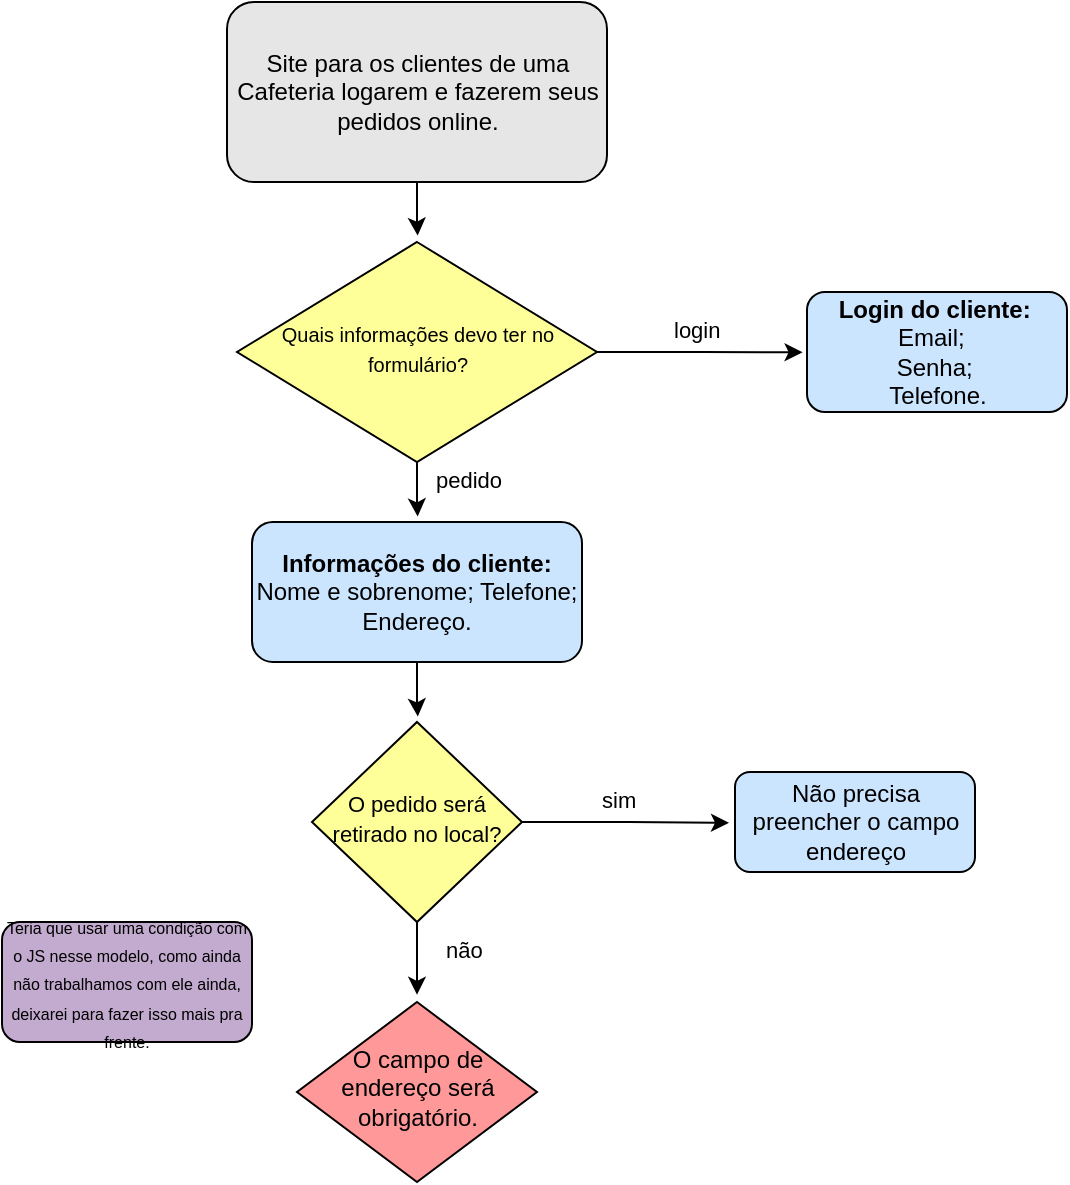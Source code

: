 <mxfile version="26.0.10">
  <diagram id="C5RBs43oDa-KdzZeNtuy" name="Page-1">
    <mxGraphModel dx="1360" dy="643" grid="1" gridSize="10" guides="1" tooltips="1" connect="1" arrows="1" fold="1" page="1" pageScale="1" pageWidth="827" pageHeight="1169" math="0" shadow="0">
      <root>
        <mxCell id="WIyWlLk6GJQsqaUBKTNV-0" />
        <mxCell id="WIyWlLk6GJQsqaUBKTNV-1" parent="WIyWlLk6GJQsqaUBKTNV-0" />
        <mxCell id="WIyWlLk6GJQsqaUBKTNV-3" value="Site para os clientes de uma Cafeteria logarem e fazerem seus pedidos online." style="rounded=1;whiteSpace=wrap;html=1;fontSize=12;glass=0;strokeWidth=1;shadow=0;fillColor=light-dark(#E6E6E6,var(--ge-dark-color, #121212));" parent="WIyWlLk6GJQsqaUBKTNV-1" vertex="1">
          <mxGeometry x="292.5" y="60" width="190" height="90" as="geometry" />
        </mxCell>
        <mxCell id="WIyWlLk6GJQsqaUBKTNV-6" value="&lt;span style=&quot;font-size: 11px;&quot;&gt;O pedido será retirado no local?&lt;/span&gt;" style="rhombus;whiteSpace=wrap;html=1;shadow=0;fontFamily=Helvetica;fontSize=12;align=center;strokeWidth=1;spacing=6;spacingTop=-4;fillColor=light-dark(#FFFF99,var(--ge-dark-color, #121212));" parent="WIyWlLk6GJQsqaUBKTNV-1" vertex="1">
          <mxGeometry x="335" y="420" width="105" height="100" as="geometry" />
        </mxCell>
        <mxCell id="WIyWlLk6GJQsqaUBKTNV-7" value="Não precisa preencher o campo endereço" style="rounded=1;whiteSpace=wrap;html=1;fontSize=12;glass=0;strokeWidth=1;shadow=0;fillColor=light-dark(#CCE5FF,var(--ge-dark-color, #121212));" parent="WIyWlLk6GJQsqaUBKTNV-1" vertex="1">
          <mxGeometry x="546.5" y="445" width="120" height="50" as="geometry" />
        </mxCell>
        <mxCell id="WIyWlLk6GJQsqaUBKTNV-10" value="O campo de endereço será obrigatório." style="rhombus;whiteSpace=wrap;html=1;shadow=0;fontFamily=Helvetica;fontSize=12;align=center;strokeWidth=1;spacing=6;spacingTop=-4;fillColor=light-dark(#FF9999,var(--ge-dark-color, #121212));" parent="WIyWlLk6GJQsqaUBKTNV-1" vertex="1">
          <mxGeometry x="327.5" y="560" width="120" height="90" as="geometry" />
        </mxCell>
        <mxCell id="WIyWlLk6GJQsqaUBKTNV-11" value="&lt;font style=&quot;font-size: 8px;&quot;&gt;Teria que usar uma condição com o JS nesse modelo, como ainda não trabalhamos com ele ainda, deixarei para fazer isso mais pra frente.&lt;/font&gt;" style="rounded=1;whiteSpace=wrap;html=1;fontSize=12;glass=0;strokeWidth=1;shadow=0;fillColor=light-dark(#C3ABD0,var(--ge-dark-color, #121212));" parent="WIyWlLk6GJQsqaUBKTNV-1" vertex="1">
          <mxGeometry x="180" y="520" width="125" height="60" as="geometry" />
        </mxCell>
        <mxCell id="XsZmCVEuOUe5w8PfhDvg-1" value="&lt;div style=&quot;&quot;&gt;&lt;span style=&quot;font-size: 10px; background-color: transparent; color: light-dark(rgb(0, 0, 0), rgb(255, 255, 255));&quot;&gt;Quais informações devo ter no formulário?&lt;/span&gt;&lt;/div&gt;" style="rhombus;whiteSpace=wrap;html=1;shadow=0;fontFamily=Helvetica;fontSize=12;align=center;strokeWidth=1;spacing=6;spacingTop=-4;fillColor=light-dark(#FFFF99,var(--ge-dark-color, #121212));" vertex="1" parent="WIyWlLk6GJQsqaUBKTNV-1">
          <mxGeometry x="297.5" y="180" width="180" height="110" as="geometry" />
        </mxCell>
        <mxCell id="XsZmCVEuOUe5w8PfhDvg-5" value="&lt;b&gt;Informações do cliente:&lt;/b&gt; Nome e sobrenome; Telefone;&lt;div&gt;Endereço.&lt;/div&gt;" style="rounded=1;whiteSpace=wrap;html=1;fontSize=12;glass=0;strokeWidth=1;shadow=0;fillColor=light-dark(#CCE5FF,var(--ge-dark-color, #121212));" vertex="1" parent="WIyWlLk6GJQsqaUBKTNV-1">
          <mxGeometry x="305" y="320" width="165" height="70" as="geometry" />
        </mxCell>
        <mxCell id="XsZmCVEuOUe5w8PfhDvg-7" style="edgeStyle=orthogonalEdgeStyle;rounded=0;orthogonalLoop=1;jettySize=auto;html=1;entryX=0.502;entryY=-0.029;entryDx=0;entryDy=0;entryPerimeter=0;" edge="1" parent="WIyWlLk6GJQsqaUBKTNV-1" source="WIyWlLk6GJQsqaUBKTNV-3" target="XsZmCVEuOUe5w8PfhDvg-1">
          <mxGeometry relative="1" as="geometry" />
        </mxCell>
        <mxCell id="XsZmCVEuOUe5w8PfhDvg-8" style="edgeStyle=orthogonalEdgeStyle;rounded=0;orthogonalLoop=1;jettySize=auto;html=1;entryX=0.502;entryY=-0.04;entryDx=0;entryDy=0;entryPerimeter=0;" edge="1" parent="WIyWlLk6GJQsqaUBKTNV-1" source="XsZmCVEuOUe5w8PfhDvg-1" target="XsZmCVEuOUe5w8PfhDvg-5">
          <mxGeometry relative="1" as="geometry" />
        </mxCell>
        <mxCell id="XsZmCVEuOUe5w8PfhDvg-10" style="edgeStyle=orthogonalEdgeStyle;rounded=0;orthogonalLoop=1;jettySize=auto;html=1;entryX=0.504;entryY=-0.028;entryDx=0;entryDy=0;entryPerimeter=0;" edge="1" parent="WIyWlLk6GJQsqaUBKTNV-1" source="XsZmCVEuOUe5w8PfhDvg-5" target="WIyWlLk6GJQsqaUBKTNV-6">
          <mxGeometry relative="1" as="geometry" />
        </mxCell>
        <mxCell id="XsZmCVEuOUe5w8PfhDvg-12" value="&lt;b&gt;Login do cliente:&lt;/b&gt;&amp;nbsp;&lt;div&gt;Email;&amp;nbsp;&amp;nbsp;&lt;/div&gt;&lt;div&gt;Senha;&amp;nbsp;&lt;/div&gt;&lt;div&gt;Telefone.&lt;/div&gt;" style="rounded=1;whiteSpace=wrap;html=1;fontSize=12;glass=0;strokeWidth=1;shadow=0;fillColor=light-dark(#CCE5FF,var(--ge-dark-color, #121212));" vertex="1" parent="WIyWlLk6GJQsqaUBKTNV-1">
          <mxGeometry x="582.5" y="205" width="130" height="60" as="geometry" />
        </mxCell>
        <mxCell id="XsZmCVEuOUe5w8PfhDvg-15" style="edgeStyle=orthogonalEdgeStyle;rounded=0;orthogonalLoop=1;jettySize=auto;html=1;entryX=-0.017;entryY=0.503;entryDx=0;entryDy=0;entryPerimeter=0;" edge="1" parent="WIyWlLk6GJQsqaUBKTNV-1" source="XsZmCVEuOUe5w8PfhDvg-1" target="XsZmCVEuOUe5w8PfhDvg-12">
          <mxGeometry relative="1" as="geometry" />
        </mxCell>
        <mxCell id="XsZmCVEuOUe5w8PfhDvg-20" value="&lt;div style=&quot;text-align: center;&quot;&gt;&lt;span style=&quot;background-color: transparent; color: light-dark(rgb(0, 0, 0), rgb(255, 255, 255)); font-size: 11px; text-wrap-mode: nowrap;&quot;&gt;pedido&lt;/span&gt;&lt;/div&gt;" style="text;whiteSpace=wrap;html=1;" vertex="1" parent="WIyWlLk6GJQsqaUBKTNV-1">
          <mxGeometry x="394.5" y="285" width="40" height="20" as="geometry" />
        </mxCell>
        <mxCell id="XsZmCVEuOUe5w8PfhDvg-21" value="&lt;div style=&quot;text-align: center;&quot;&gt;&lt;span style=&quot;font-size: 11px; text-wrap-mode: nowrap;&quot;&gt;login&lt;/span&gt;&lt;/div&gt;" style="text;whiteSpace=wrap;html=1;" vertex="1" parent="WIyWlLk6GJQsqaUBKTNV-1">
          <mxGeometry x="513.5" y="210" width="21" height="20" as="geometry" />
        </mxCell>
        <mxCell id="XsZmCVEuOUe5w8PfhDvg-22" style="edgeStyle=orthogonalEdgeStyle;rounded=0;orthogonalLoop=1;jettySize=auto;html=1;entryX=0.5;entryY=-0.04;entryDx=0;entryDy=0;entryPerimeter=0;" edge="1" parent="WIyWlLk6GJQsqaUBKTNV-1" source="WIyWlLk6GJQsqaUBKTNV-6" target="WIyWlLk6GJQsqaUBKTNV-10">
          <mxGeometry relative="1" as="geometry" />
        </mxCell>
        <mxCell id="XsZmCVEuOUe5w8PfhDvg-24" style="edgeStyle=orthogonalEdgeStyle;rounded=0;orthogonalLoop=1;jettySize=auto;html=1;entryX=-0.025;entryY=0.508;entryDx=0;entryDy=0;entryPerimeter=0;" edge="1" parent="WIyWlLk6GJQsqaUBKTNV-1" source="WIyWlLk6GJQsqaUBKTNV-6" target="WIyWlLk6GJQsqaUBKTNV-7">
          <mxGeometry relative="1" as="geometry" />
        </mxCell>
        <mxCell id="XsZmCVEuOUe5w8PfhDvg-25" value="&lt;div style=&quot;text-align: center;&quot;&gt;&lt;span style=&quot;font-size: 11px; text-wrap-mode: nowrap;&quot;&gt;sim&lt;/span&gt;&lt;/div&gt;" style="text;whiteSpace=wrap;html=1;" vertex="1" parent="WIyWlLk6GJQsqaUBKTNV-1">
          <mxGeometry x="477.5" y="445" width="40" height="20" as="geometry" />
        </mxCell>
        <mxCell id="XsZmCVEuOUe5w8PfhDvg-26" value="&lt;div style=&quot;text-align: center;&quot;&gt;&lt;span style=&quot;font-size: 11px; text-wrap-mode: nowrap;&quot;&gt;não&lt;/span&gt;&lt;/div&gt;" style="text;whiteSpace=wrap;html=1;" vertex="1" parent="WIyWlLk6GJQsqaUBKTNV-1">
          <mxGeometry x="400" y="520" width="40" height="20" as="geometry" />
        </mxCell>
      </root>
    </mxGraphModel>
  </diagram>
</mxfile>
